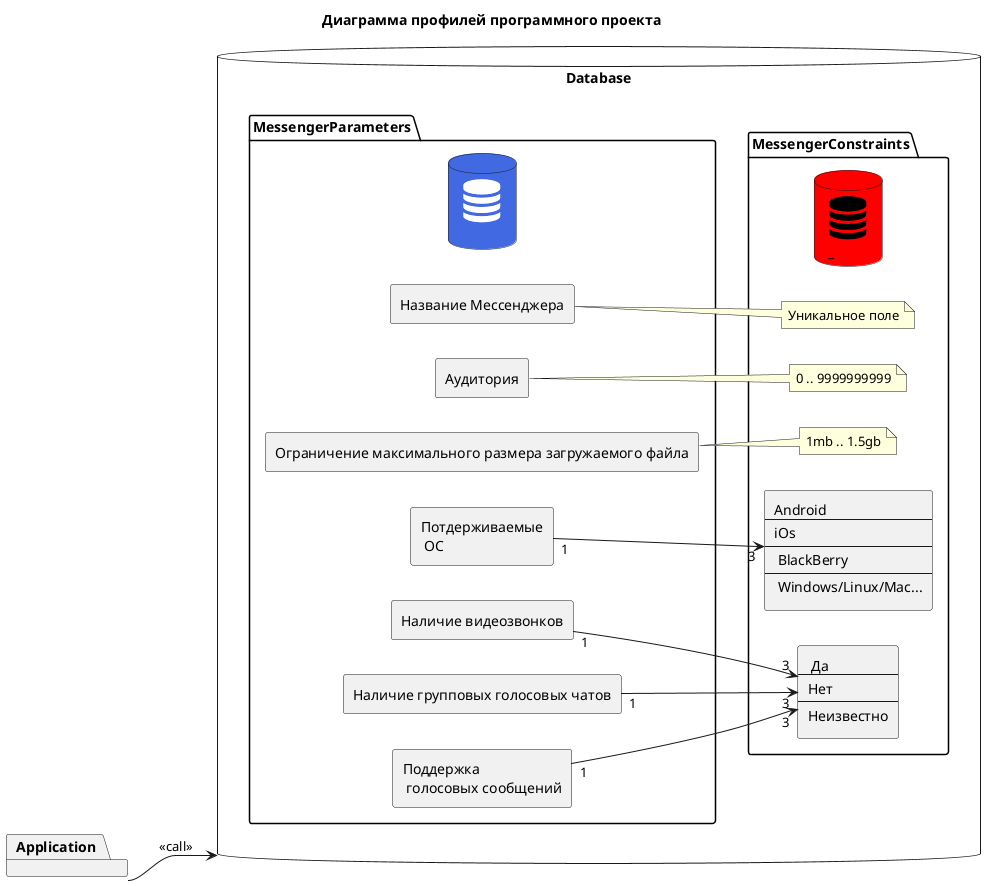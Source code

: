 



@startuml
title Диаграмма профилей программного проекта
left to right direction
!include <tupadr3/common>
!include <tupadr3/font-awesome/server>
!include <tupadr3/font-awesome/database>







package Application <<$app{scale=2}>> {
}

database Database <<$app>> {


package MessengerParameters <<$db{scale=2}>> {
FA_DATABASE(db1,,database,white) #RoyalBlue
rectangle Support_VoiceMesseges as "Поддержка\n голосовых сообщений"
rectangle Support_GroupVoiceCalls as "Наличие групповых голосовых чатов"
rectangle Support_VideoCalls as "Наличие видеозвонков"
rectangle OS as "Потдерживаемые\n ОС"
rectangle Max_FileSize as "Ограничение максимального размера загружаемого файла"
rectangle Msg_Auditory as "Аудитория"
rectangle Messenger_name as "Название Мессенджера"
}

package MessengerConstraints <<$db{scale=2}>> {
FA_DATABASE(db2,_,database) #Red
rectangle YesNoUnknown as "<U+0020>Да\n--\nНет\n--\nНеизвестно"
note right of Messenger_name : Уникальное поле
note right of Msg_Auditory: 0 .. 9999999999
note right of Max_FileSize : 1mb .. 1.5gb
rectangle Op_sys as "Android\n--\niOs\n--\n BlackBerry \n--\n Windows/Linux/Mac..."
}




Support_VoiceMesseges "1" --> "3" YesNoUnknown
Support_GroupVoiceCalls "1" --> "3" YesNoUnknown
Support_VideoCalls "1" --> "3" YesNoUnknown

OS "1" --> "3" Op_sys

Application --> Database : <<call>>
@enduml